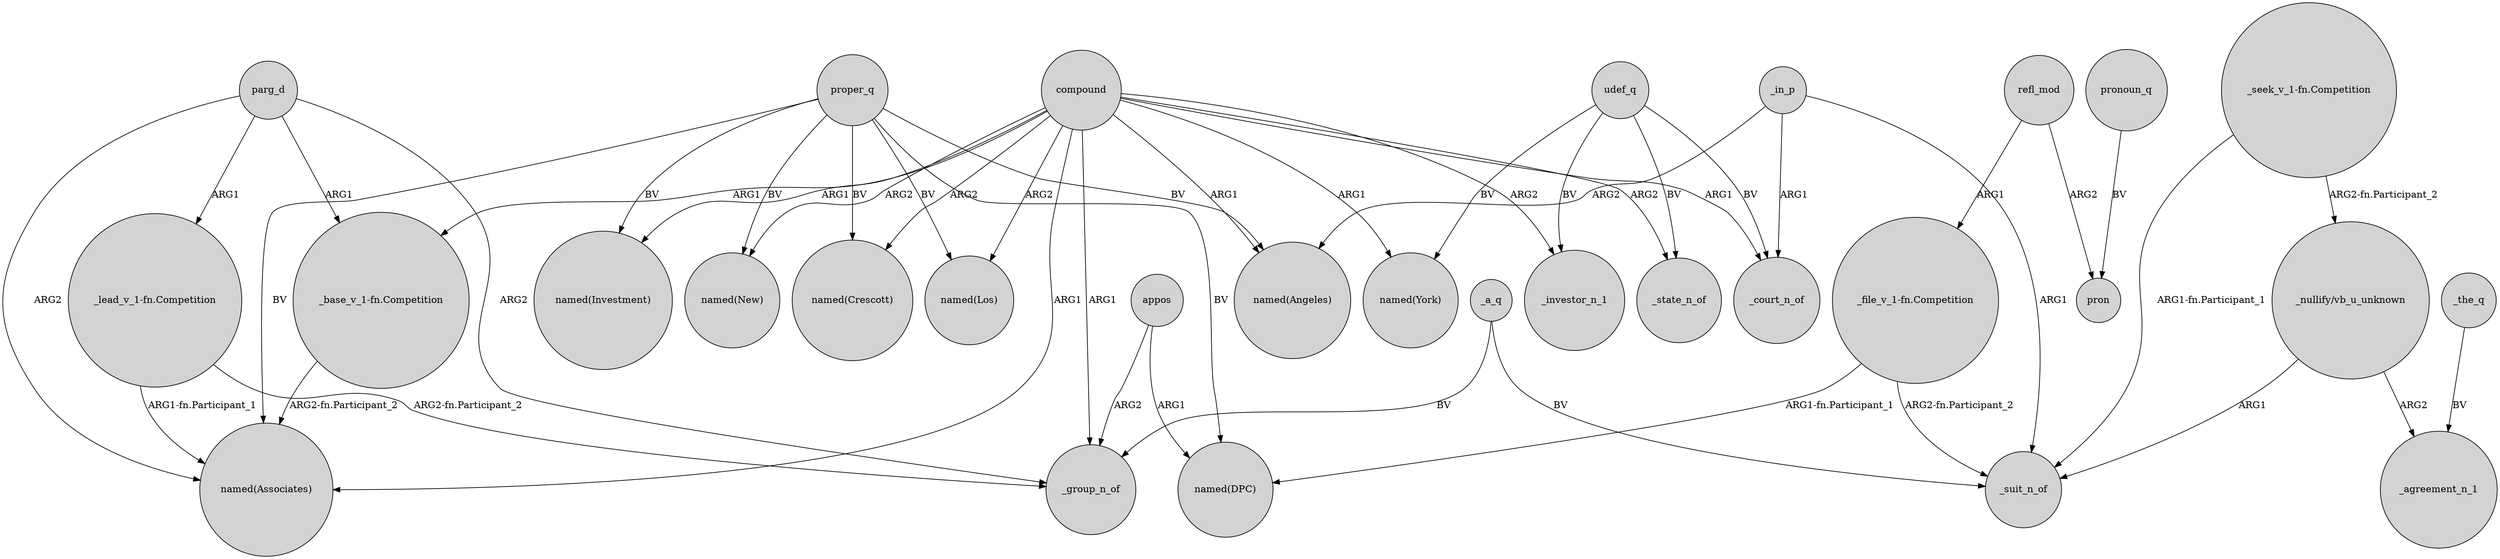digraph {
	node [shape=circle style=filled]
	_the_q -> _agreement_n_1 [label=BV]
	_in_p -> _court_n_of [label=ARG1]
	compound -> "named(Associates)" [label=ARG1]
	proper_q -> "named(Investment)" [label=BV]
	parg_d -> "_lead_v_1-fn.Competition" [label=ARG1]
	compound -> "named(New)" [label=ARG2]
	"_lead_v_1-fn.Competition" -> "named(Associates)" [label="ARG1-fn.Participant_1"]
	_in_p -> "named(Angeles)" [label=ARG2]
	proper_q -> "named(New)" [label=BV]
	"_nullify/vb_u_unknown" -> _agreement_n_1 [label=ARG2]
	appos -> _group_n_of [label=ARG2]
	"_file_v_1-fn.Competition" -> "named(DPC)" [label="ARG1-fn.Participant_1"]
	parg_d -> _group_n_of [label=ARG2]
	compound -> _group_n_of [label=ARG1]
	compound -> "named(Los)" [label=ARG2]
	_a_q -> _group_n_of [label=BV]
	"_seek_v_1-fn.Competition" -> "_nullify/vb_u_unknown" [label="ARG2-fn.Participant_2"]
	_in_p -> _suit_n_of [label=ARG1]
	compound -> "named(Crescott)" [label=ARG2]
	udef_q -> _state_n_of [label=BV]
	pronoun_q -> pron [label=BV]
	"_nullify/vb_u_unknown" -> _suit_n_of [label=ARG1]
	refl_mod -> "_file_v_1-fn.Competition" [label=ARG1]
	compound -> _investor_n_1 [label=ARG2]
	proper_q -> "named(DPC)" [label=BV]
	compound -> _court_n_of [label=ARG1]
	compound -> "named(Angeles)" [label=ARG1]
	compound -> "_base_v_1-fn.Competition" [label=ARG1]
	udef_q -> "named(York)" [label=BV]
	proper_q -> "named(Los)" [label=BV]
	"_file_v_1-fn.Competition" -> _suit_n_of [label="ARG2-fn.Participant_2"]
	parg_d -> "named(Associates)" [label=ARG2]
	proper_q -> "named(Associates)" [label=BV]
	udef_q -> _court_n_of [label=BV]
	proper_q -> "named(Angeles)" [label=BV]
	proper_q -> "named(Crescott)" [label=BV]
	"_base_v_1-fn.Competition" -> "named(Associates)" [label="ARG2-fn.Participant_2"]
	"_lead_v_1-fn.Competition" -> _group_n_of [label="ARG2-fn.Participant_2"]
	_a_q -> _suit_n_of [label=BV]
	compound -> _state_n_of [label=ARG2]
	compound -> "named(York)" [label=ARG1]
	udef_q -> _investor_n_1 [label=BV]
	"_seek_v_1-fn.Competition" -> _suit_n_of [label="ARG1-fn.Participant_1"]
	appos -> "named(DPC)" [label=ARG1]
	compound -> "named(Investment)" [label=ARG1]
	refl_mod -> pron [label=ARG2]
	parg_d -> "_base_v_1-fn.Competition" [label=ARG1]
}

